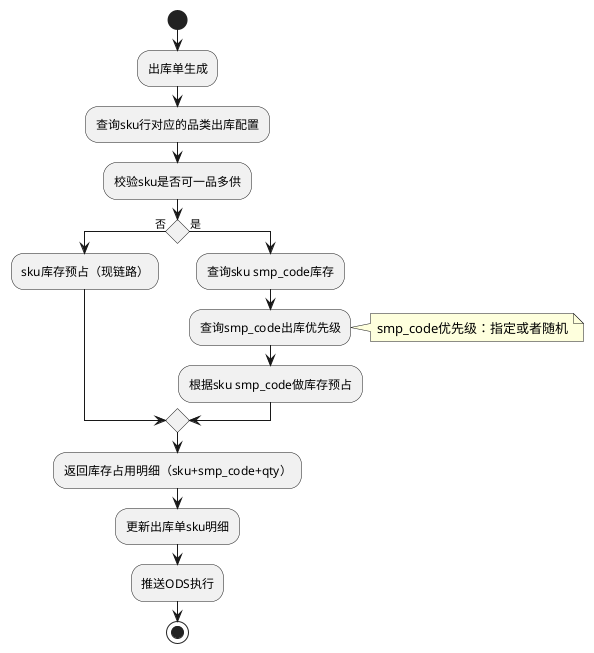 @startuml
'https://plantuml.com/activity-diagram-beta

start
:出库单生成;
:查询sku行对应的品类出库配置;
:校验sku是否可一品多供;
if()then(否)
:sku库存预占（现链路）;
else(是)
:查询sku smp_code库存;
:查询smp_code出库优先级;
note right
    smp_code优先级：指定或者随机
end note
:根据sku smp_code做库存预占;
endif
:返回库存占用明细（sku+smp_code+qty）;
:更新出库单sku明细;
:推送ODS执行;
stop

@enduml
